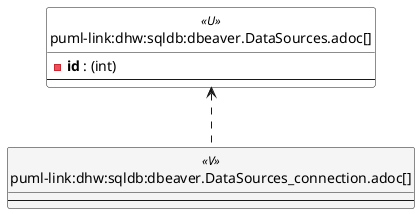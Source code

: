 @startuml
'Left to right direction
top to bottom direction
hide circle
'avoide "." issues:
set namespaceSeparator none


skinparam class {
  BackgroundColor White
  BackgroundColor<<FN>> Yellow
  BackgroundColor<<FS>> Yellow
  BackgroundColor<<FT>> LightGray
  BackgroundColor<<IF>> Yellow
  BackgroundColor<<IS>> Yellow
  BackgroundColor<<P>> Aqua
  BackgroundColor<<PC>> Aqua
  BackgroundColor<<SN>> Yellow
  BackgroundColor<<SO>> SlateBlue
  BackgroundColor<<TF>> LightGray
  BackgroundColor<<TR>> Tomato
  BackgroundColor<<U>> White
  BackgroundColor<<V>> WhiteSmoke
  BackgroundColor<<X>> Aqua
  BackgroundColor<<external>> AliceBlue
}


entity "puml-link:dhw:sqldb:dbeaver.DataSources.adoc[]" as dbeaver.DataSources << U >> {
  - **id** : (int)
  --
}

entity "puml-link:dhw:sqldb:dbeaver.DataSources_connection.adoc[]" as dbeaver.DataSources_connection << V >> {
  --
}

dbeaver.DataSources <.. dbeaver.DataSources_connection
@enduml

